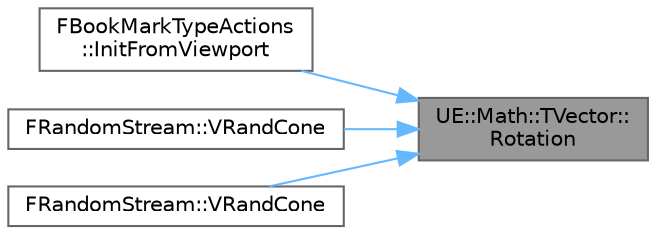 digraph "UE::Math::TVector::Rotation"
{
 // INTERACTIVE_SVG=YES
 // LATEX_PDF_SIZE
  bgcolor="transparent";
  edge [fontname=Helvetica,fontsize=10,labelfontname=Helvetica,labelfontsize=10];
  node [fontname=Helvetica,fontsize=10,shape=box,height=0.2,width=0.4];
  rankdir="RL";
  Node1 [id="Node000001",label="UE::Math::TVector::\lRotation",height=0.2,width=0.4,color="gray40", fillcolor="grey60", style="filled", fontcolor="black",tooltip="Return the UE::Math::TRotator<T> orientation corresponding to the direction in which the vector point..."];
  Node1 -> Node2 [id="edge1_Node000001_Node000002",dir="back",color="steelblue1",style="solid",tooltip=" "];
  Node2 [id="Node000002",label="FBookMarkTypeActions\l::InitFromViewport",height=0.2,width=0.4,color="grey40", fillcolor="white", style="filled",URL="$d6/dd0/classFBookMarkTypeActions.html#a10b14a07a93611287643016acb60e671",tooltip="Called to initialize the given bookmark from the given Viewport."];
  Node1 -> Node3 [id="edge2_Node000001_Node000003",dir="back",color="steelblue1",style="solid",tooltip=" "];
  Node3 [id="Node000003",label="FRandomStream::VRandCone",height=0.2,width=0.4,color="grey40", fillcolor="white", style="filled",URL="$d6/da3/structFRandomStream.html#ab89e8936689a01a558a9eb5d06ff6bae",tooltip="Returns a random unit vector, uniformly distributed, within the specified cone."];
  Node1 -> Node4 [id="edge3_Node000001_Node000004",dir="back",color="steelblue1",style="solid",tooltip=" "];
  Node4 [id="Node000004",label="FRandomStream::VRandCone",height=0.2,width=0.4,color="grey40", fillcolor="white", style="filled",URL="$d6/da3/structFRandomStream.html#a3ae967ab20840e24960eac782c582b6b",tooltip="Returns a random unit vector, uniformly distributed, within the specified cone."];
}
